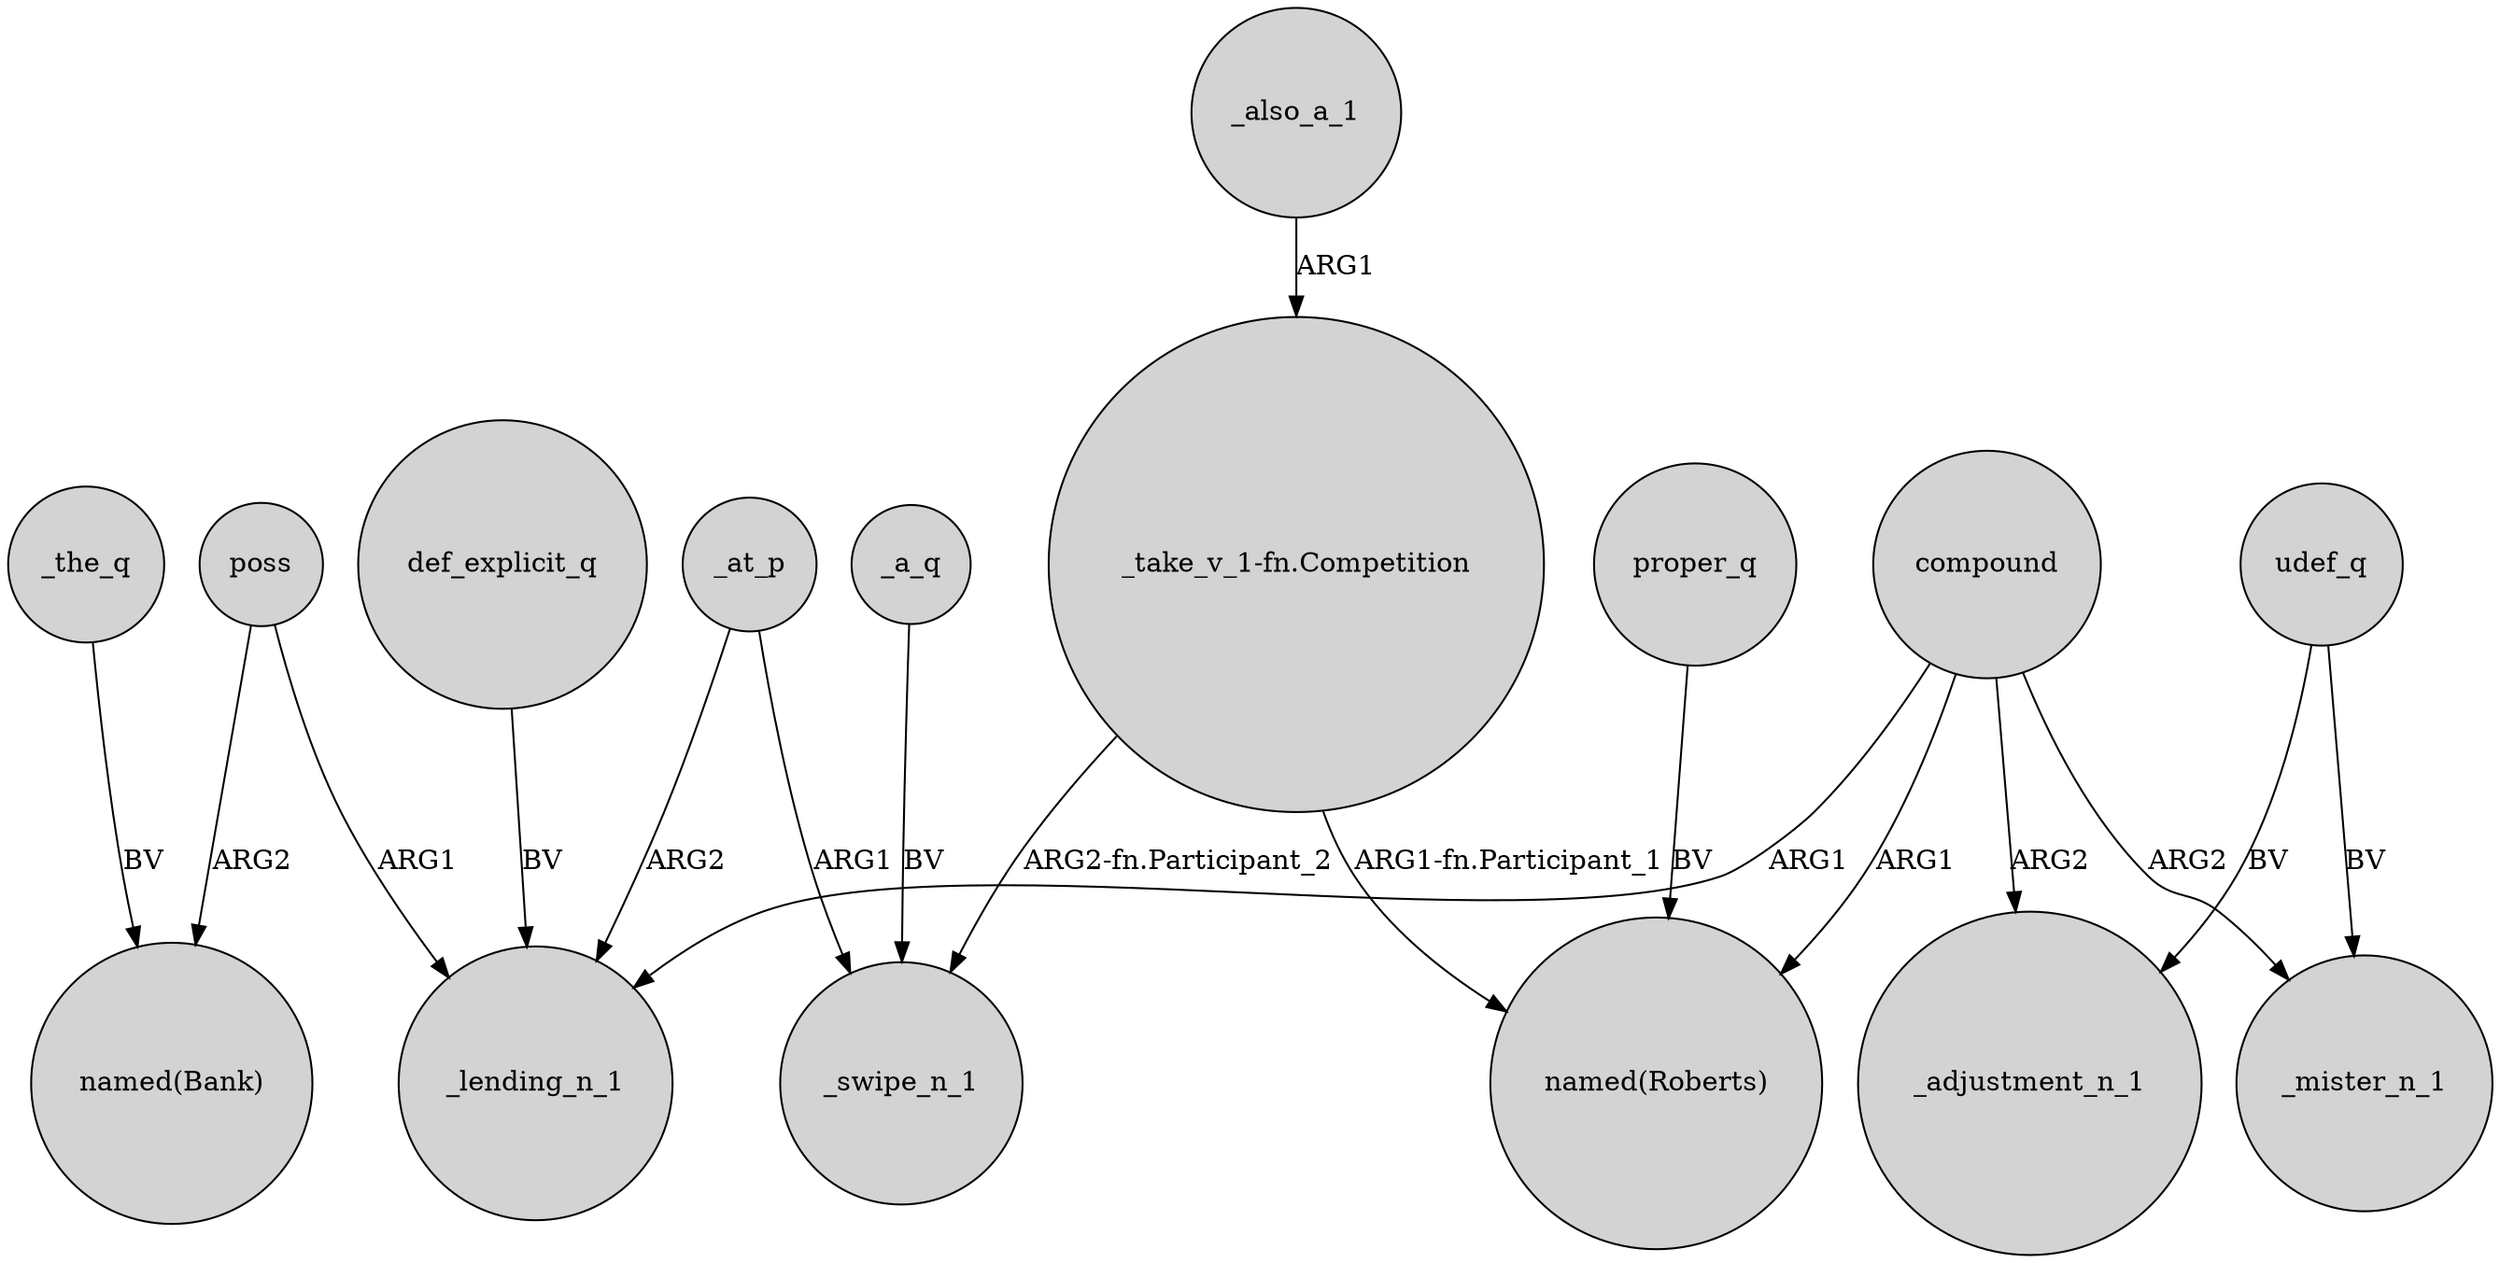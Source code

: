 digraph {
	node [shape=circle style=filled]
	_the_q -> "named(Bank)" [label=BV]
	compound -> "named(Roberts)" [label=ARG1]
	_at_p -> _swipe_n_1 [label=ARG1]
	_at_p -> _lending_n_1 [label=ARG2]
	_a_q -> _swipe_n_1 [label=BV]
	compound -> _mister_n_1 [label=ARG2]
	udef_q -> _mister_n_1 [label=BV]
	compound -> _lending_n_1 [label=ARG1]
	poss -> "named(Bank)" [label=ARG2]
	"_take_v_1-fn.Competition" -> _swipe_n_1 [label="ARG2-fn.Participant_2"]
	compound -> _adjustment_n_1 [label=ARG2]
	"_take_v_1-fn.Competition" -> "named(Roberts)" [label="ARG1-fn.Participant_1"]
	proper_q -> "named(Roberts)" [label=BV]
	poss -> _lending_n_1 [label=ARG1]
	def_explicit_q -> _lending_n_1 [label=BV]
	_also_a_1 -> "_take_v_1-fn.Competition" [label=ARG1]
	udef_q -> _adjustment_n_1 [label=BV]
}
